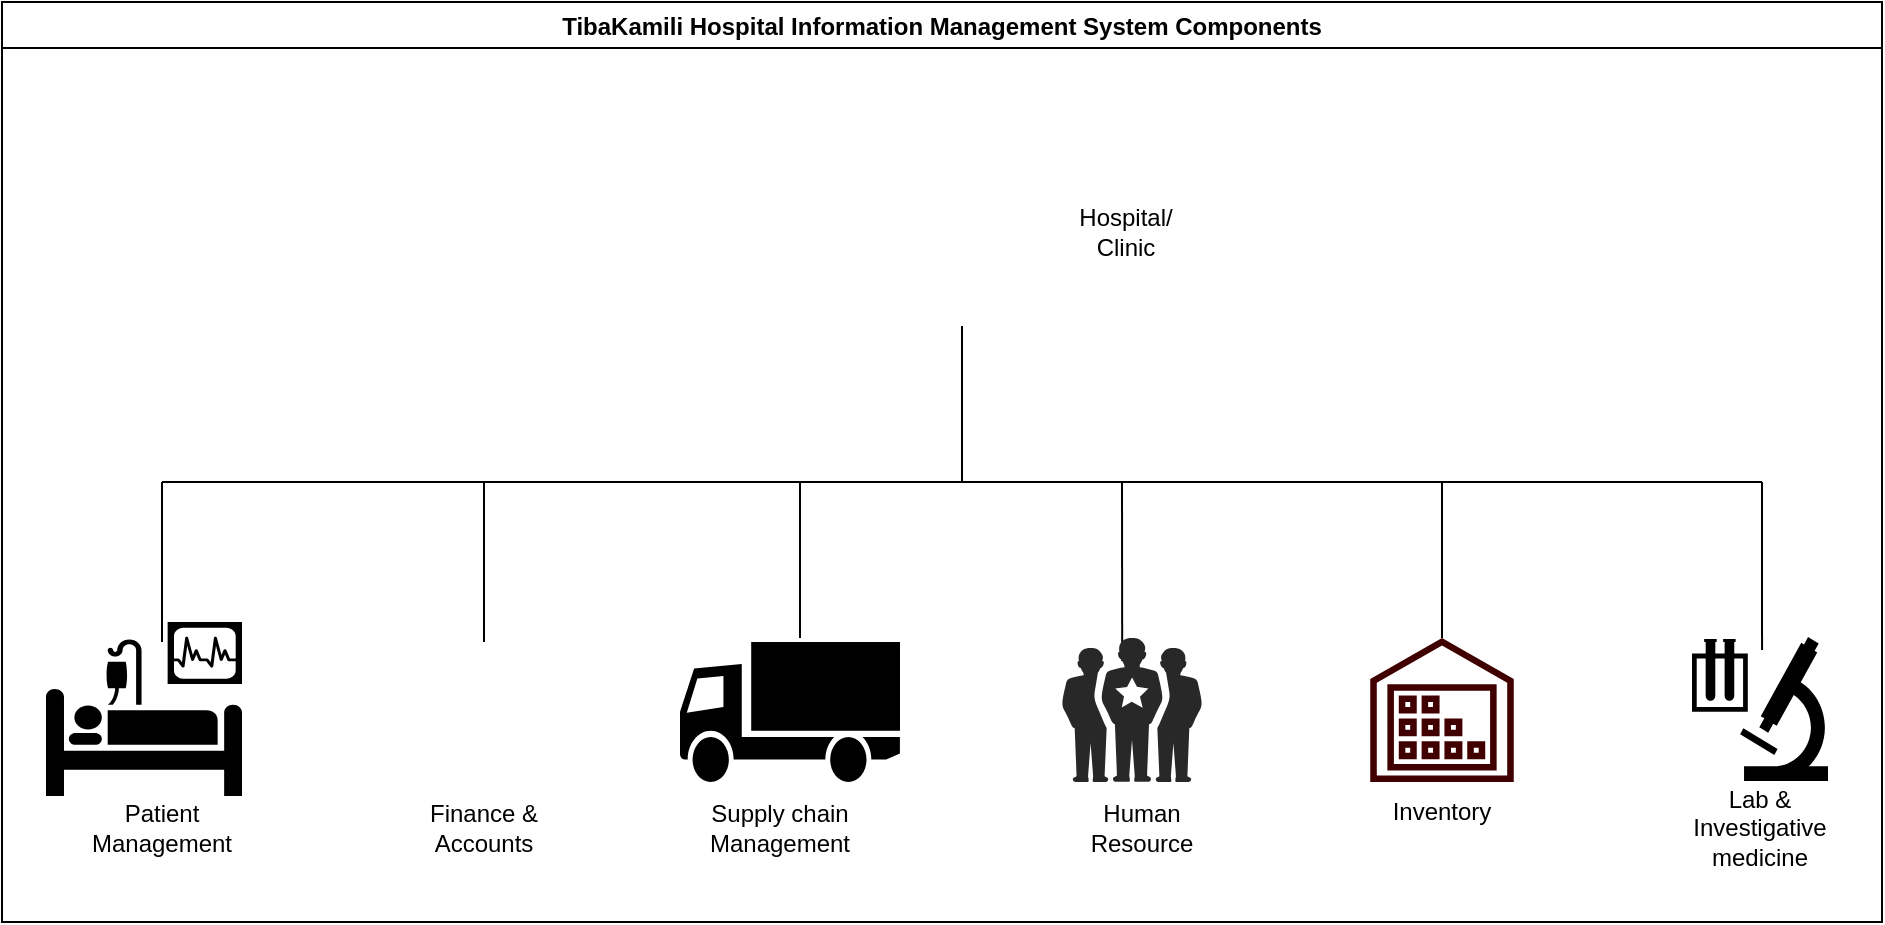 <mxfile version="24.7.17">
  <diagram name="Page-1" id="yirLSzvxRFztgsTYvUrN">
    <mxGraphModel dx="1050" dy="503" grid="1" gridSize="10" guides="1" tooltips="1" connect="1" arrows="1" fold="1" page="1" pageScale="1" pageWidth="1100" pageHeight="850" math="0" shadow="0">
      <root>
        <mxCell id="0" />
        <mxCell id="1" parent="0" />
        <mxCell id="558nqducLKcnuLeCsKeT-1" value="" style="endArrow=none;html=1;rounded=0;" edge="1" parent="1">
          <mxGeometry width="50" height="50" relative="1" as="geometry">
            <mxPoint x="120" y="240" as="sourcePoint" />
            <mxPoint x="920" y="240" as="targetPoint" />
          </mxGeometry>
        </mxCell>
        <mxCell id="558nqducLKcnuLeCsKeT-2" value="" style="endArrow=none;html=1;rounded=0;" edge="1" parent="1">
          <mxGeometry width="50" height="50" relative="1" as="geometry">
            <mxPoint x="120" y="240" as="sourcePoint" />
            <mxPoint x="120" y="320" as="targetPoint" />
          </mxGeometry>
        </mxCell>
        <mxCell id="558nqducLKcnuLeCsKeT-4" value="Patient Management" style="text;html=1;align=center;verticalAlign=middle;whiteSpace=wrap;rounded=0;" vertex="1" parent="1">
          <mxGeometry x="80" y="398" width="80" height="30" as="geometry" />
        </mxCell>
        <mxCell id="558nqducLKcnuLeCsKeT-6" value="" style="endArrow=none;html=1;rounded=0;" edge="1" parent="1">
          <mxGeometry width="50" height="50" relative="1" as="geometry">
            <mxPoint x="281" y="320" as="sourcePoint" />
            <mxPoint x="281" y="240" as="targetPoint" />
          </mxGeometry>
        </mxCell>
        <mxCell id="558nqducLKcnuLeCsKeT-7" value="" style="shape=image;html=1;verticalAlign=top;verticalLabelPosition=bottom;labelBackgroundColor=#ffffff;imageAspect=0;aspect=fixed;image=https://cdn4.iconfinder.com/data/icons/aiga-symbol-signs/441/aiga_cashier-128.png" vertex="1" parent="1">
          <mxGeometry x="241" y="318" width="80" height="80" as="geometry" />
        </mxCell>
        <mxCell id="558nqducLKcnuLeCsKeT-8" value="Finance &amp;amp; Accounts" style="text;html=1;align=center;verticalAlign=middle;whiteSpace=wrap;rounded=0;" vertex="1" parent="1">
          <mxGeometry x="241" y="398" width="80" height="30" as="geometry" />
        </mxCell>
        <mxCell id="558nqducLKcnuLeCsKeT-9" value="" style="endArrow=none;html=1;rounded=0;" edge="1" parent="1">
          <mxGeometry width="50" height="50" relative="1" as="geometry">
            <mxPoint x="439" y="240" as="sourcePoint" />
            <mxPoint x="439" y="318" as="targetPoint" />
          </mxGeometry>
        </mxCell>
        <mxCell id="558nqducLKcnuLeCsKeT-11" value="" style="shape=mxgraph.signs.transportation.truck_1;html=1;pointerEvents=1;fillColor=#000000;strokeColor=none;verticalLabelPosition=bottom;verticalAlign=top;align=center;" vertex="1" parent="1">
          <mxGeometry x="379" y="320" width="110" height="70" as="geometry" />
        </mxCell>
        <mxCell id="558nqducLKcnuLeCsKeT-12" value="Supply chain Management" style="text;html=1;align=center;verticalAlign=middle;whiteSpace=wrap;rounded=0;" vertex="1" parent="1">
          <mxGeometry x="388.5" y="398" width="80" height="30" as="geometry" />
        </mxCell>
        <mxCell id="558nqducLKcnuLeCsKeT-13" value="" style="endArrow=none;html=1;rounded=0;exitX=0.43;exitY=0.16;exitDx=0;exitDy=0;exitPerimeter=0;" edge="1" parent="1" source="558nqducLKcnuLeCsKeT-19">
          <mxGeometry width="50" height="50" relative="1" as="geometry">
            <mxPoint x="600" y="308" as="sourcePoint" />
            <mxPoint x="600" y="240" as="targetPoint" />
          </mxGeometry>
        </mxCell>
        <mxCell id="558nqducLKcnuLeCsKeT-17" value="" style="shape=mxgraph.signs.healthcare.intensive_care;html=1;pointerEvents=1;fillColor=#000000;strokeColor=none;verticalLabelPosition=bottom;verticalAlign=top;align=center;" vertex="1" parent="1">
          <mxGeometry x="62" y="310" width="98" height="87" as="geometry" />
        </mxCell>
        <mxCell id="558nqducLKcnuLeCsKeT-19" value="" style="verticalLabelPosition=bottom;sketch=0;html=1;fillColor=#282828;strokeColor=none;verticalAlign=top;pointerEvents=1;align=center;shape=mxgraph.cisco_safe.people_places_things_icons.icon1;" vertex="1" parent="1">
          <mxGeometry x="570" y="318" width="70" height="72" as="geometry" />
        </mxCell>
        <mxCell id="558nqducLKcnuLeCsKeT-20" value="Human Resource" style="text;html=1;align=center;verticalAlign=middle;whiteSpace=wrap;rounded=0;" vertex="1" parent="1">
          <mxGeometry x="570" y="398" width="80" height="30" as="geometry" />
        </mxCell>
        <mxCell id="558nqducLKcnuLeCsKeT-21" value="" style="endArrow=none;html=1;rounded=0;" edge="1" parent="1">
          <mxGeometry width="50" height="50" relative="1" as="geometry">
            <mxPoint x="760" y="240" as="sourcePoint" />
            <mxPoint x="760" y="318" as="targetPoint" />
          </mxGeometry>
        </mxCell>
        <mxCell id="558nqducLKcnuLeCsKeT-27" value="" style="sketch=0;outlineConnect=0;fontColor=#232F3E;gradientColor=none;fillColor=#400000;strokeColor=none;dashed=0;verticalLabelPosition=bottom;verticalAlign=top;align=center;html=1;fontSize=12;fontStyle=0;aspect=fixed;pointerEvents=1;shape=mxgraph.aws4.inventory;" vertex="1" parent="1">
          <mxGeometry x="724" y="318" width="72" height="72" as="geometry" />
        </mxCell>
        <mxCell id="558nqducLKcnuLeCsKeT-28" value="Inventory" style="text;html=1;align=center;verticalAlign=middle;whiteSpace=wrap;rounded=0;" vertex="1" parent="1">
          <mxGeometry x="720" y="390" width="80" height="30" as="geometry" />
        </mxCell>
        <mxCell id="558nqducLKcnuLeCsKeT-29" value="" style="shape=mxgraph.signs.science.laboratory;html=1;pointerEvents=1;fillColor=#000000;strokeColor=none;verticalLabelPosition=bottom;verticalAlign=top;align=center;" vertex="1" parent="1">
          <mxGeometry x="885" y="317.5" width="68" height="72" as="geometry" />
        </mxCell>
        <mxCell id="558nqducLKcnuLeCsKeT-30" value="" style="endArrow=none;html=1;rounded=0;exitX=0.515;exitY=0.09;exitDx=0;exitDy=0;exitPerimeter=0;" edge="1" parent="1" source="558nqducLKcnuLeCsKeT-29">
          <mxGeometry width="50" height="50" relative="1" as="geometry">
            <mxPoint x="520" y="340" as="sourcePoint" />
            <mxPoint x="920" y="240" as="targetPoint" />
          </mxGeometry>
        </mxCell>
        <mxCell id="558nqducLKcnuLeCsKeT-31" value="Lab &amp;amp; Investigative medicine" style="text;html=1;align=center;verticalAlign=middle;whiteSpace=wrap;rounded=0;" vertex="1" parent="1">
          <mxGeometry x="879" y="398" width="80" height="30" as="geometry" />
        </mxCell>
        <mxCell id="558nqducLKcnuLeCsKeT-35" value="" style="endArrow=none;html=1;rounded=0;" edge="1" parent="1" target="558nqducLKcnuLeCsKeT-39">
          <mxGeometry width="50" height="50" relative="1" as="geometry">
            <mxPoint x="520" y="240" as="sourcePoint" />
            <mxPoint x="520" y="150" as="targetPoint" />
          </mxGeometry>
        </mxCell>
        <mxCell id="558nqducLKcnuLeCsKeT-39" value="" style="shape=image;html=1;verticalAlign=top;verticalLabelPosition=bottom;labelBackgroundColor=#ffffff;imageAspect=0;aspect=fixed;image=https://cdn0.iconfinder.com/data/icons/medic-outline/32/Hospital-128.png" vertex="1" parent="1">
          <mxGeometry x="456" y="34" width="128" height="128" as="geometry" />
        </mxCell>
        <mxCell id="558nqducLKcnuLeCsKeT-40" value="Hospital/ Clinic" style="text;html=1;align=center;verticalAlign=middle;whiteSpace=wrap;rounded=0;" vertex="1" parent="1">
          <mxGeometry x="572" y="100" width="60" height="30" as="geometry" />
        </mxCell>
        <mxCell id="558nqducLKcnuLeCsKeT-43" value="TibaKamili Hospital Information Management System Components" style="swimlane;" vertex="1" parent="1">
          <mxGeometry x="40" width="940" height="460" as="geometry" />
        </mxCell>
      </root>
    </mxGraphModel>
  </diagram>
</mxfile>
